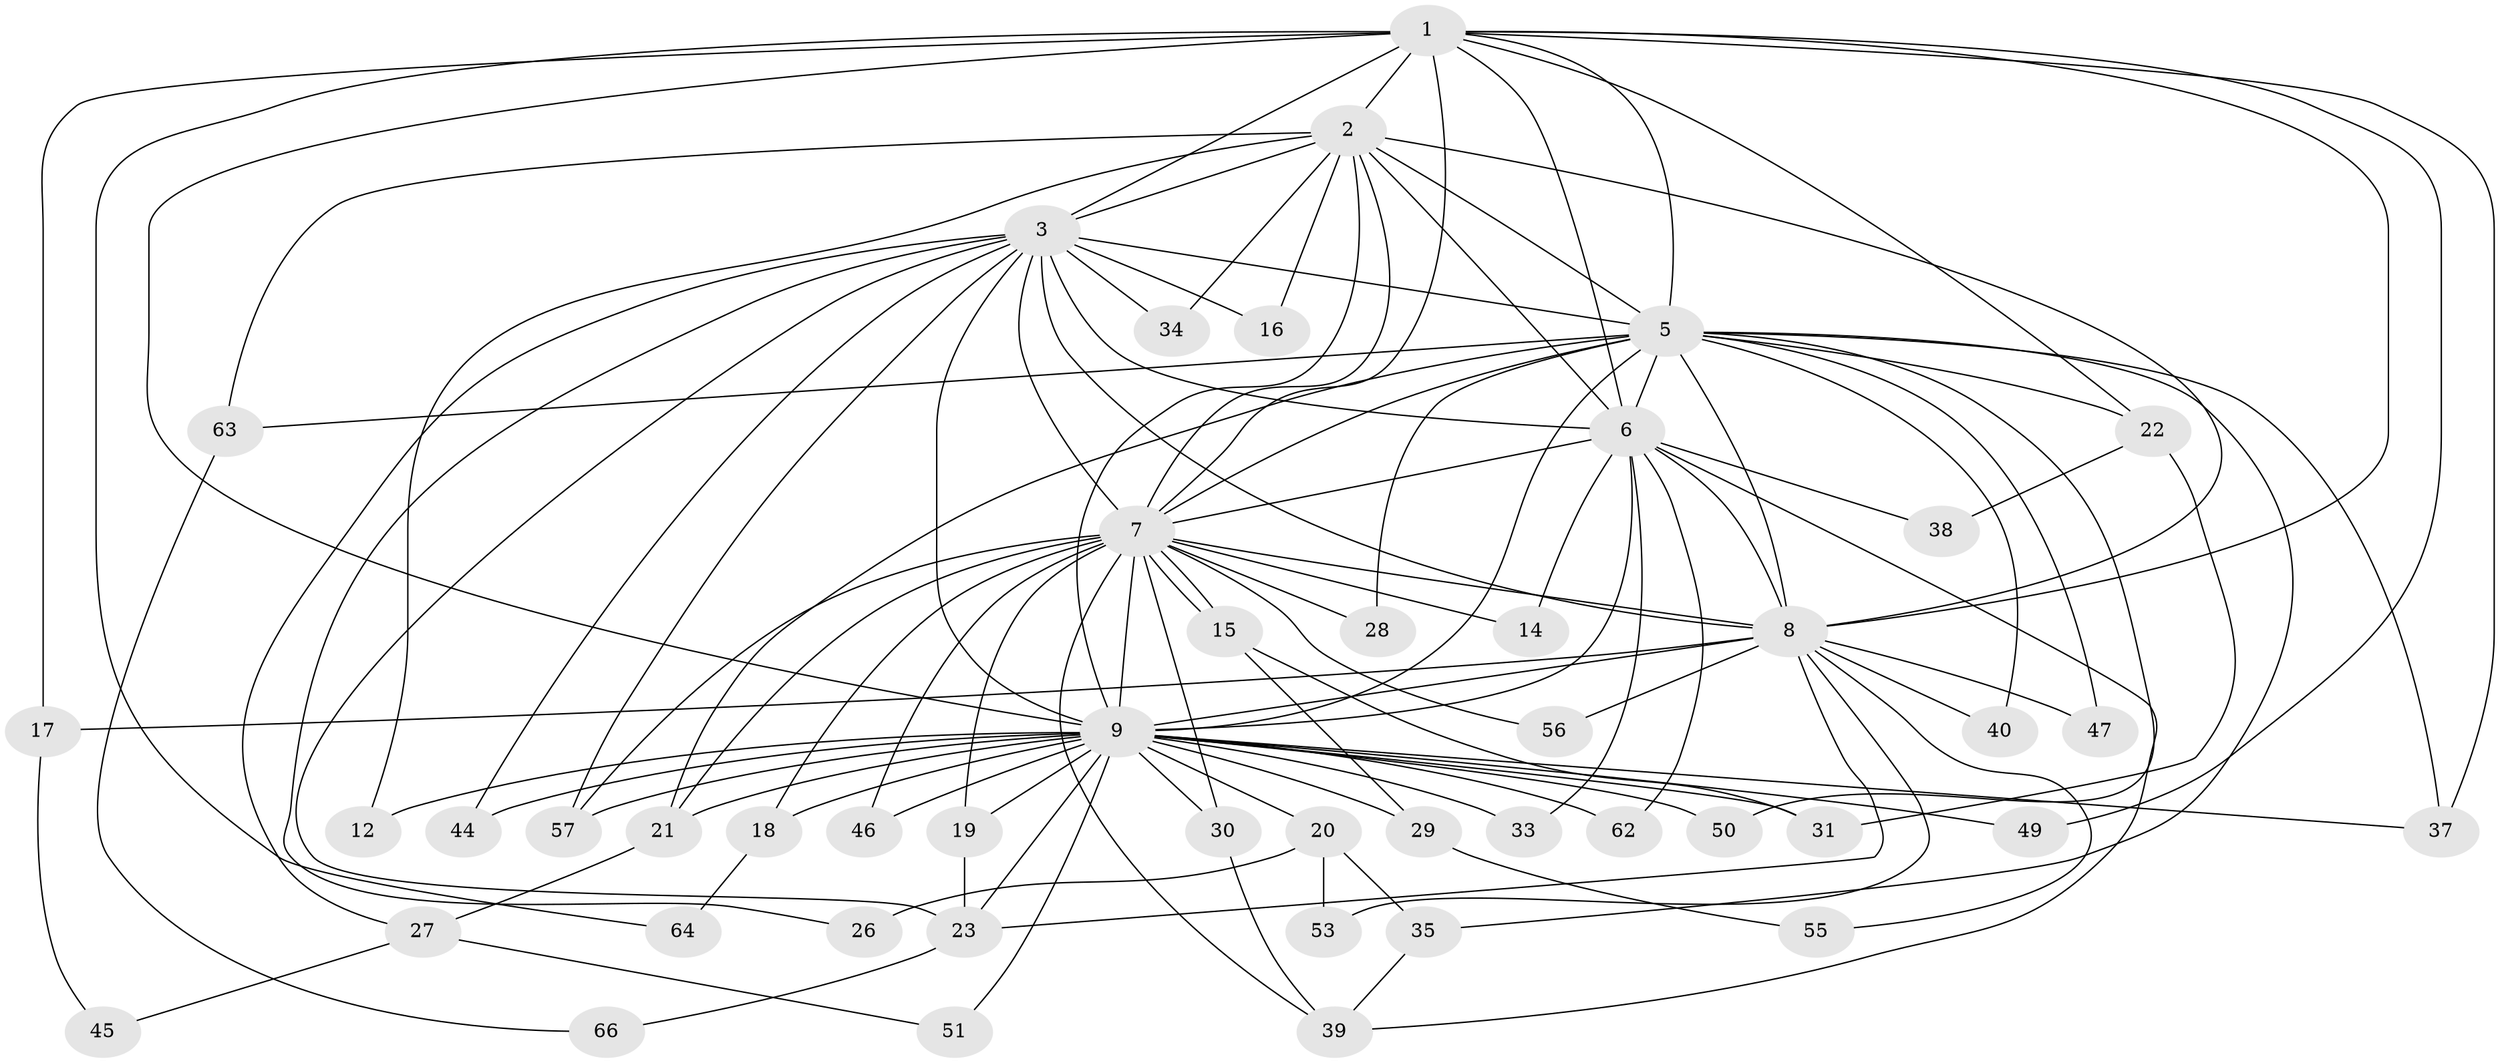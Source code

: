 // original degree distribution, {16: 0.029411764705882353, 15: 0.014705882352941176, 17: 0.029411764705882353, 9: 0.014705882352941176, 20: 0.014705882352941176, 22: 0.029411764705882353, 18: 0.014705882352941176, 4: 0.10294117647058823, 2: 0.5441176470588235, 3: 0.16176470588235295, 5: 0.04411764705882353}
// Generated by graph-tools (version 1.1) at 2025/41/03/06/25 10:41:37]
// undirected, 47 vertices, 113 edges
graph export_dot {
graph [start="1"]
  node [color=gray90,style=filled];
  1 [super="+61"];
  2 [super="+68"];
  3 [super="+4"];
  5 [super="+25"];
  6 [super="+24"];
  7 [super="+11"];
  8 [super="+13"];
  9 [super="+10"];
  12;
  14;
  15;
  16;
  17 [super="+59"];
  18 [super="+52"];
  19 [super="+36"];
  20;
  21 [super="+48"];
  22 [super="+32"];
  23 [super="+60"];
  26;
  27;
  28;
  29 [super="+43"];
  30 [super="+41"];
  31;
  33;
  34 [super="+58"];
  35;
  37 [super="+54"];
  38;
  39 [super="+42"];
  40;
  44;
  45;
  46;
  47;
  49;
  50;
  51;
  53;
  55;
  56;
  57 [super="+65"];
  62;
  63 [super="+67"];
  64;
  66;
  1 -- 2;
  1 -- 3 [weight=2];
  1 -- 5;
  1 -- 6;
  1 -- 7 [weight=2];
  1 -- 8;
  1 -- 9 [weight=2];
  1 -- 17 [weight=2];
  1 -- 22;
  1 -- 37;
  1 -- 49;
  1 -- 64;
  2 -- 3 [weight=2];
  2 -- 5;
  2 -- 6;
  2 -- 7 [weight=2];
  2 -- 8;
  2 -- 9 [weight=2];
  2 -- 12;
  2 -- 16;
  2 -- 34;
  2 -- 63 [weight=2];
  3 -- 5 [weight=2];
  3 -- 6 [weight=2];
  3 -- 7 [weight=2];
  3 -- 8 [weight=2];
  3 -- 9 [weight=4];
  3 -- 16;
  3 -- 26;
  3 -- 27;
  3 -- 34 [weight=2];
  3 -- 44;
  3 -- 57;
  3 -- 23;
  5 -- 6 [weight=2];
  5 -- 7;
  5 -- 8;
  5 -- 9 [weight=3];
  5 -- 22;
  5 -- 28;
  5 -- 35;
  5 -- 37;
  5 -- 40;
  5 -- 47;
  5 -- 50;
  5 -- 63;
  5 -- 21;
  6 -- 7;
  6 -- 8 [weight=2];
  6 -- 9 [weight=2];
  6 -- 14;
  6 -- 33;
  6 -- 38;
  6 -- 39;
  6 -- 62;
  7 -- 8;
  7 -- 9 [weight=3];
  7 -- 14;
  7 -- 15;
  7 -- 15;
  7 -- 18;
  7 -- 19;
  7 -- 21;
  7 -- 28;
  7 -- 30;
  7 -- 46;
  7 -- 56;
  7 -- 57;
  7 -- 39;
  8 -- 9 [weight=2];
  8 -- 17;
  8 -- 23;
  8 -- 40;
  8 -- 47;
  8 -- 53;
  8 -- 55;
  8 -- 56;
  9 -- 18 [weight=2];
  9 -- 19;
  9 -- 20 [weight=2];
  9 -- 30;
  9 -- 31;
  9 -- 44;
  9 -- 46;
  9 -- 62;
  9 -- 12;
  9 -- 21;
  9 -- 23;
  9 -- 29;
  9 -- 33;
  9 -- 49;
  9 -- 50;
  9 -- 51;
  9 -- 37;
  9 -- 57;
  15 -- 29;
  15 -- 31;
  17 -- 45;
  18 -- 64;
  19 -- 23;
  20 -- 26;
  20 -- 35;
  20 -- 53;
  21 -- 27;
  22 -- 38;
  22 -- 31;
  23 -- 66;
  27 -- 45;
  27 -- 51;
  29 -- 55;
  30 -- 39;
  35 -- 39;
  63 -- 66;
}
